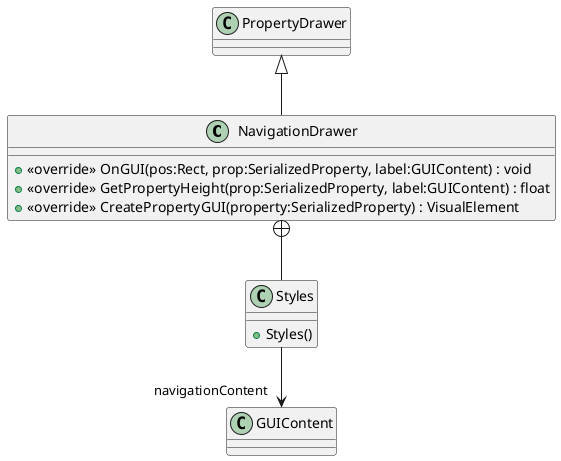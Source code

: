 @startuml
class NavigationDrawer {
    + <<override>> OnGUI(pos:Rect, prop:SerializedProperty, label:GUIContent) : void
    + <<override>> GetPropertyHeight(prop:SerializedProperty, label:GUIContent) : float
    + <<override>> CreatePropertyGUI(property:SerializedProperty) : VisualElement
}
class Styles {
    + Styles()
}
PropertyDrawer <|-- NavigationDrawer
NavigationDrawer +-- Styles
Styles --> "navigationContent" GUIContent
@enduml
